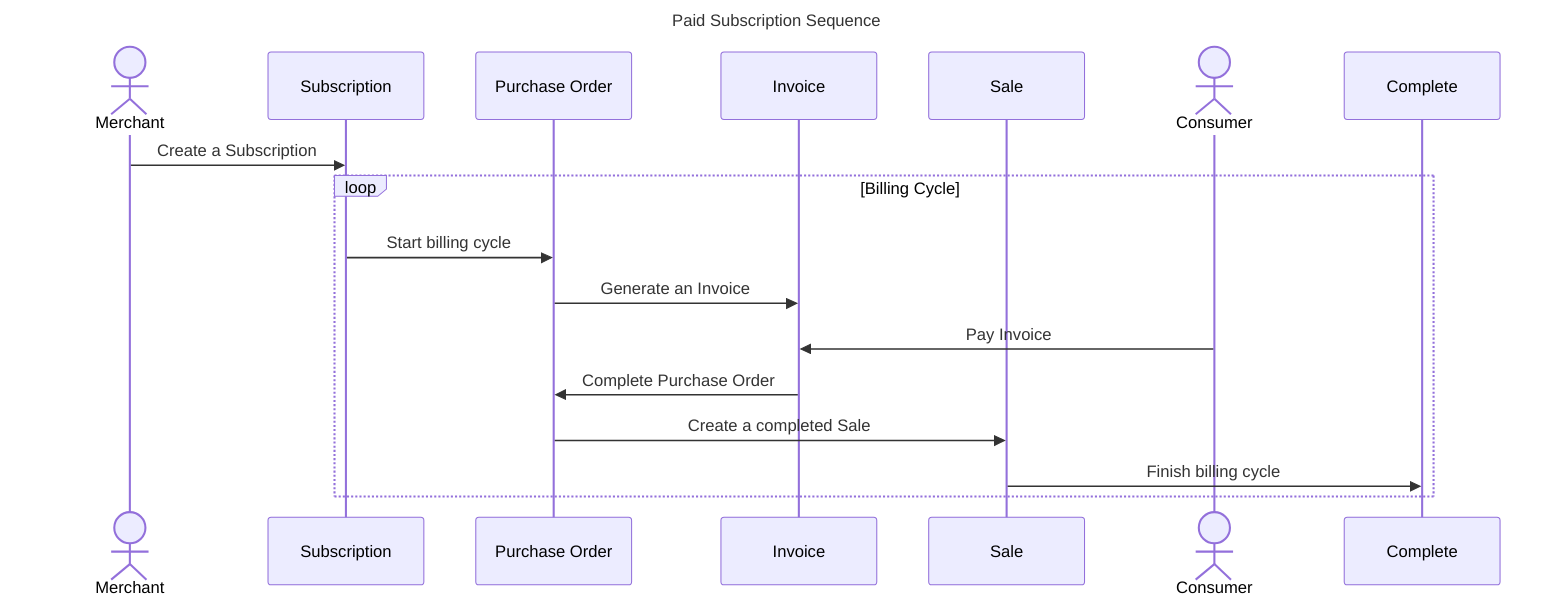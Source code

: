 ---
title: Paid Subscription Sequence
---
sequenceDiagram
  Actor Merchant
  participant Subscription
  participant Purchase Order
  participant Invoice
  participant Sale
  Actor Consumer

  Merchant ->> Subscription: Create a Subscription
  loop Billing Cycle
    Subscription ->> Purchase Order: Start billing cycle
    Purchase Order ->> Invoice: Generate an Invoice
    Consumer ->> Invoice: Pay Invoice
    Invoice ->> Purchase Order: Complete Purchase Order
    Purchase Order ->> Sale: Create a completed Sale
    Sale ->> Complete : Finish billing cycle
  end